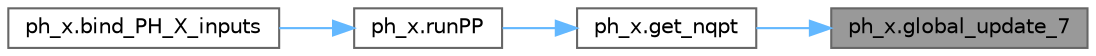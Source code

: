 digraph "ph_x.global_update_7"
{
 // LATEX_PDF_SIZE
  bgcolor="transparent";
  edge [fontname=Helvetica,fontsize=10,labelfontname=Helvetica,labelfontsize=10];
  node [fontname=Helvetica,fontsize=10,shape=box,height=0.2,width=0.4];
  rankdir="RL";
  Node1 [label="ph_x.global_update_7",height=0.2,width=0.4,color="gray40", fillcolor="grey60", style="filled", fontcolor="black",tooltip="STARTED POST PROCESSING OF PH SIMULATION RESULTS."];
  Node1 -> Node2 [dir="back",color="steelblue1",style="solid"];
  Node2 [label="ph_x.get_nqpt",height=0.2,width=0.4,color="grey40", fillcolor="white", style="filled",URL="$df/d6e/namespaceph__x.html#adedf692e6e7888150b457d3b32d67625",tooltip=" "];
  Node2 -> Node3 [dir="back",color="steelblue1",style="solid"];
  Node3 [label="ph_x.runPP",height=0.2,width=0.4,color="grey40", fillcolor="white", style="filled",URL="$df/d6e/namespaceph__x.html#a80bcb4c5e50abe580352448d71bf1d73",tooltip=" "];
  Node3 -> Node4 [dir="back",color="steelblue1",style="solid"];
  Node4 [label="ph_x.bind_PH_X_inputs",height=0.2,width=0.4,color="grey40", fillcolor="white", style="filled",URL="$df/d6e/namespaceph__x.html#a7e3c5adb8191e51939fc4410b155b5f4",tooltip=" "];
}
